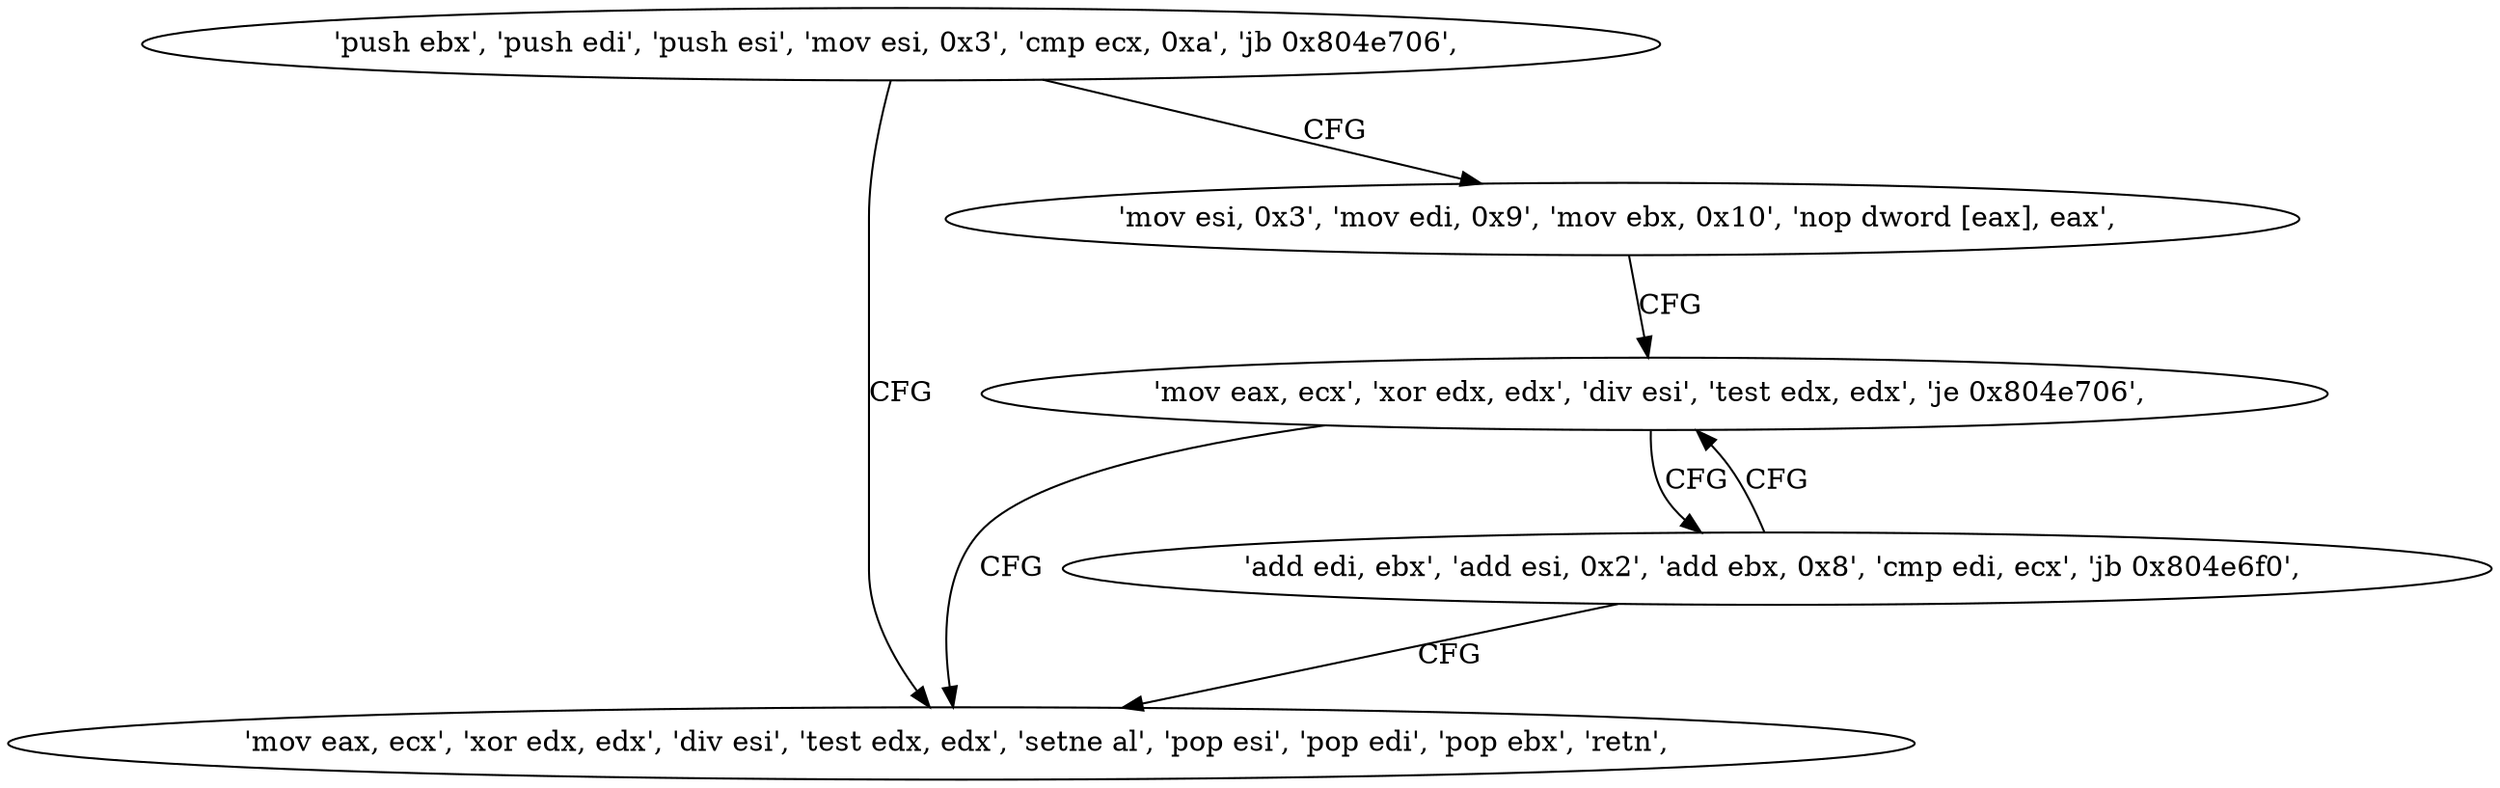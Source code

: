 digraph "func" {
"134538960" [label = "'push ebx', 'push edi', 'push esi', 'mov esi, 0x3', 'cmp ecx, 0xa', 'jb 0x804e706', " ]
"134539014" [label = "'mov eax, ecx', 'xor edx, edx', 'div esi', 'test edx, edx', 'setne al', 'pop esi', 'pop edi', 'pop ebx', 'retn', " ]
"134538973" [label = "'mov esi, 0x3', 'mov edi, 0x9', 'mov ebx, 0x10', 'nop dword [eax], eax', " ]
"134538992" [label = "'mov eax, ecx', 'xor edx, edx', 'div esi', 'test edx, edx', 'je 0x804e706', " ]
"134539002" [label = "'add edi, ebx', 'add esi, 0x2', 'add ebx, 0x8', 'cmp edi, ecx', 'jb 0x804e6f0', " ]
"134538960" -> "134539014" [ label = "CFG" ]
"134538960" -> "134538973" [ label = "CFG" ]
"134538973" -> "134538992" [ label = "CFG" ]
"134538992" -> "134539014" [ label = "CFG" ]
"134538992" -> "134539002" [ label = "CFG" ]
"134539002" -> "134538992" [ label = "CFG" ]
"134539002" -> "134539014" [ label = "CFG" ]
}
